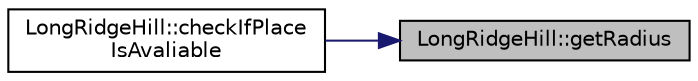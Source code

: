 digraph "LongRidgeHill::getRadius"
{
 // LATEX_PDF_SIZE
  edge [fontname="Helvetica",fontsize="10",labelfontname="Helvetica",labelfontsize="10"];
  node [fontname="Helvetica",fontsize="10",shape=record];
  rankdir="RL";
  Node1 [label="LongRidgeHill::getRadius",height=0.2,width=0.4,color="black", fillcolor="grey75", style="filled", fontcolor="black",tooltip="Funkcja zwraca promień okręgu sceny."];
  Node1 -> Node2 [dir="back",color="midnightblue",fontsize="10",style="solid",fontname="Helvetica"];
  Node2 [label="LongRidgeHill::checkIfPlace\lIsAvaliable",height=0.2,width=0.4,color="black", fillcolor="white", style="filled",URL="$class_long_ridge_hill.html#adbcc7b7bd0332b1f5990c2d65dcf9d86",tooltip="Funkcja sprawdza czy miejsce zajmowane przez górę, pokrywa sie z okręgiem o parametrach podanych jako..."];
}
